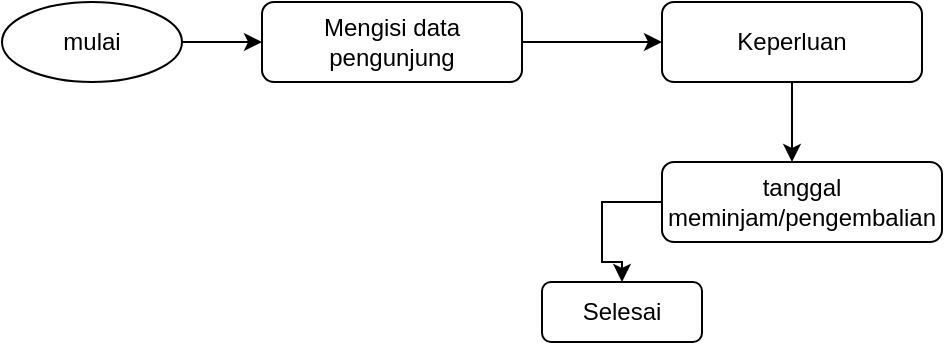 <mxfile version="23.0.1" type="github">
  <diagram name="Page-1" id="3mEXeOpw3Yt8COfqlXzL">
    <mxGraphModel dx="880" dy="468" grid="1" gridSize="10" guides="1" tooltips="1" connect="1" arrows="1" fold="1" page="1" pageScale="1" pageWidth="850" pageHeight="1100" math="0" shadow="0">
      <root>
        <mxCell id="0" />
        <mxCell id="1" parent="0" />
        <mxCell id="6t2DeoXl4fUYn7Sken-M-2" value="mulai" style="ellipse;whiteSpace=wrap;html=1;" vertex="1" parent="1">
          <mxGeometry x="130" y="580" width="90" height="40" as="geometry" />
        </mxCell>
        <mxCell id="6t2DeoXl4fUYn7Sken-M-4" value="" style="endArrow=classic;html=1;rounded=0;" edge="1" parent="1">
          <mxGeometry width="50" height="50" relative="1" as="geometry">
            <mxPoint x="220" y="600" as="sourcePoint" />
            <mxPoint x="260" y="600" as="targetPoint" />
          </mxGeometry>
        </mxCell>
        <mxCell id="6t2DeoXl4fUYn7Sken-M-9" value="" style="edgeStyle=orthogonalEdgeStyle;rounded=0;orthogonalLoop=1;jettySize=auto;html=1;" edge="1" parent="1" source="6t2DeoXl4fUYn7Sken-M-5">
          <mxGeometry relative="1" as="geometry">
            <mxPoint x="460" y="600" as="targetPoint" />
          </mxGeometry>
        </mxCell>
        <mxCell id="6t2DeoXl4fUYn7Sken-M-5" value="Mengisi data pengunjung" style="rounded=1;whiteSpace=wrap;html=1;" vertex="1" parent="1">
          <mxGeometry x="260" y="580" width="130" height="40" as="geometry" />
        </mxCell>
        <mxCell id="6t2DeoXl4fUYn7Sken-M-11" value="" style="edgeStyle=orthogonalEdgeStyle;rounded=0;orthogonalLoop=1;jettySize=auto;html=1;" edge="1" parent="1" source="6t2DeoXl4fUYn7Sken-M-8">
          <mxGeometry relative="1" as="geometry">
            <mxPoint x="525" y="660" as="targetPoint" />
          </mxGeometry>
        </mxCell>
        <mxCell id="6t2DeoXl4fUYn7Sken-M-8" value="Keperluan" style="rounded=1;whiteSpace=wrap;html=1;" vertex="1" parent="1">
          <mxGeometry x="460" y="580" width="130" height="40" as="geometry" />
        </mxCell>
        <mxCell id="6t2DeoXl4fUYn7Sken-M-13" value="" style="edgeStyle=orthogonalEdgeStyle;rounded=0;orthogonalLoop=1;jettySize=auto;html=1;exitX=0;exitY=0.5;exitDx=0;exitDy=0;" edge="1" parent="1" source="6t2DeoXl4fUYn7Sken-M-10">
          <mxGeometry relative="1" as="geometry">
            <mxPoint x="460" y="710" as="sourcePoint" />
            <mxPoint x="440" y="720" as="targetPoint" />
            <Array as="points">
              <mxPoint x="430" y="680" />
              <mxPoint x="430" y="710" />
            </Array>
          </mxGeometry>
        </mxCell>
        <mxCell id="6t2DeoXl4fUYn7Sken-M-10" value="tanggal meminjam/pengembalian" style="rounded=1;whiteSpace=wrap;html=1;" vertex="1" parent="1">
          <mxGeometry x="460" y="660" width="140" height="40" as="geometry" />
        </mxCell>
        <mxCell id="6t2DeoXl4fUYn7Sken-M-14" value="" style="rounded=1;whiteSpace=wrap;html=1;" vertex="1" parent="1">
          <mxGeometry x="400" y="720" width="80" height="30" as="geometry" />
        </mxCell>
        <mxCell id="6t2DeoXl4fUYn7Sken-M-15" value="Selesai" style="text;html=1;strokeColor=none;fillColor=none;align=center;verticalAlign=middle;whiteSpace=wrap;rounded=0;" vertex="1" parent="1">
          <mxGeometry x="410" y="720" width="60" height="30" as="geometry" />
        </mxCell>
      </root>
    </mxGraphModel>
  </diagram>
</mxfile>

